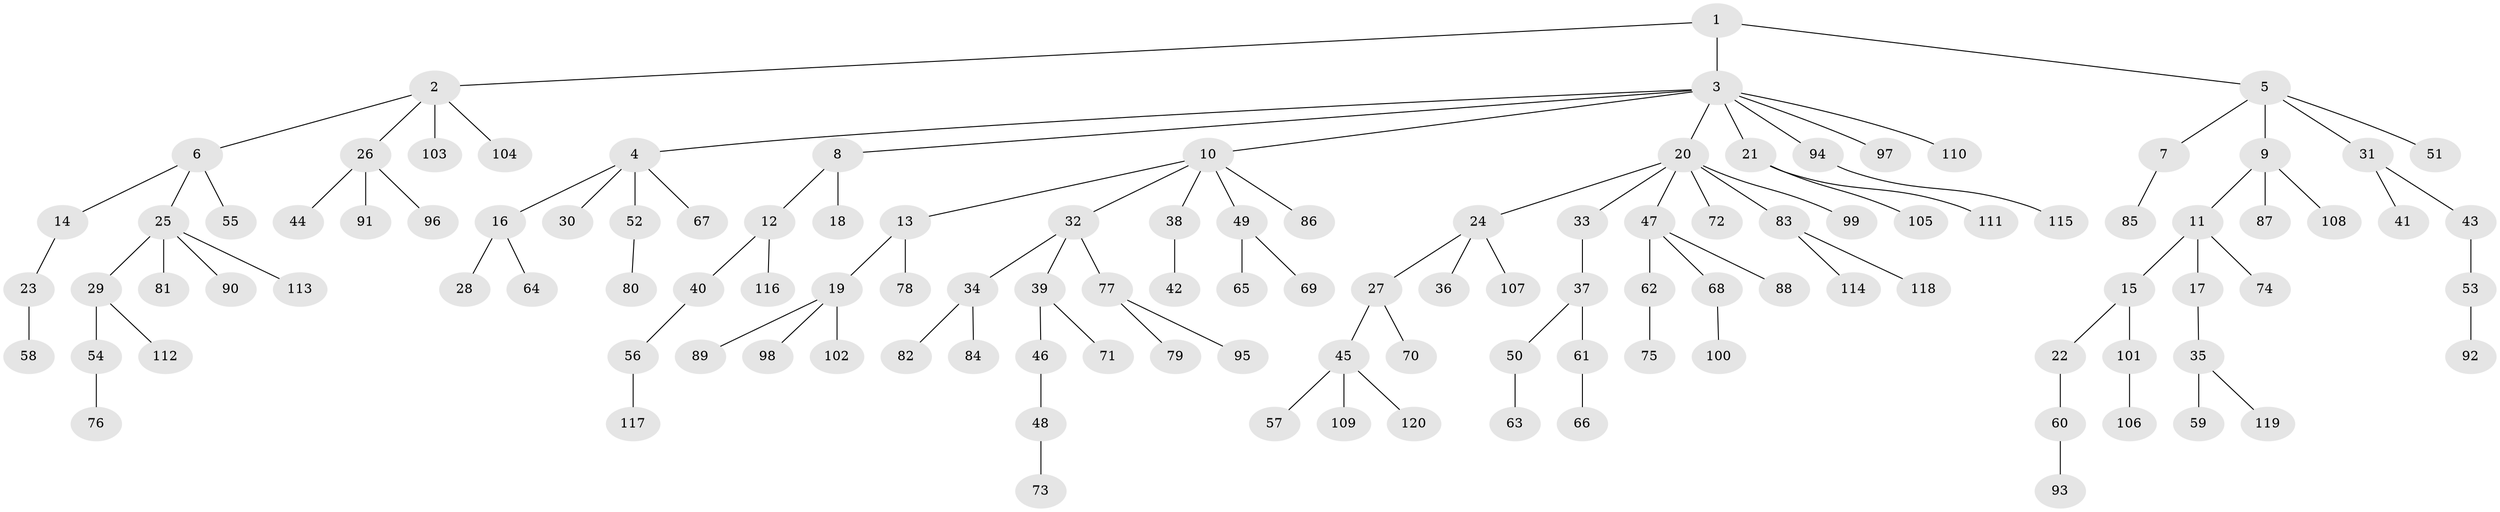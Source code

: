 // Generated by graph-tools (version 1.1) at 2025/26/03/09/25 03:26:30]
// undirected, 120 vertices, 119 edges
graph export_dot {
graph [start="1"]
  node [color=gray90,style=filled];
  1;
  2;
  3;
  4;
  5;
  6;
  7;
  8;
  9;
  10;
  11;
  12;
  13;
  14;
  15;
  16;
  17;
  18;
  19;
  20;
  21;
  22;
  23;
  24;
  25;
  26;
  27;
  28;
  29;
  30;
  31;
  32;
  33;
  34;
  35;
  36;
  37;
  38;
  39;
  40;
  41;
  42;
  43;
  44;
  45;
  46;
  47;
  48;
  49;
  50;
  51;
  52;
  53;
  54;
  55;
  56;
  57;
  58;
  59;
  60;
  61;
  62;
  63;
  64;
  65;
  66;
  67;
  68;
  69;
  70;
  71;
  72;
  73;
  74;
  75;
  76;
  77;
  78;
  79;
  80;
  81;
  82;
  83;
  84;
  85;
  86;
  87;
  88;
  89;
  90;
  91;
  92;
  93;
  94;
  95;
  96;
  97;
  98;
  99;
  100;
  101;
  102;
  103;
  104;
  105;
  106;
  107;
  108;
  109;
  110;
  111;
  112;
  113;
  114;
  115;
  116;
  117;
  118;
  119;
  120;
  1 -- 2;
  1 -- 3;
  1 -- 5;
  2 -- 6;
  2 -- 26;
  2 -- 103;
  2 -- 104;
  3 -- 4;
  3 -- 8;
  3 -- 10;
  3 -- 20;
  3 -- 21;
  3 -- 94;
  3 -- 97;
  3 -- 110;
  4 -- 16;
  4 -- 30;
  4 -- 52;
  4 -- 67;
  5 -- 7;
  5 -- 9;
  5 -- 31;
  5 -- 51;
  6 -- 14;
  6 -- 25;
  6 -- 55;
  7 -- 85;
  8 -- 12;
  8 -- 18;
  9 -- 11;
  9 -- 87;
  9 -- 108;
  10 -- 13;
  10 -- 32;
  10 -- 38;
  10 -- 49;
  10 -- 86;
  11 -- 15;
  11 -- 17;
  11 -- 74;
  12 -- 40;
  12 -- 116;
  13 -- 19;
  13 -- 78;
  14 -- 23;
  15 -- 22;
  15 -- 101;
  16 -- 28;
  16 -- 64;
  17 -- 35;
  19 -- 89;
  19 -- 98;
  19 -- 102;
  20 -- 24;
  20 -- 33;
  20 -- 47;
  20 -- 72;
  20 -- 83;
  20 -- 99;
  21 -- 105;
  21 -- 111;
  22 -- 60;
  23 -- 58;
  24 -- 27;
  24 -- 36;
  24 -- 107;
  25 -- 29;
  25 -- 81;
  25 -- 90;
  25 -- 113;
  26 -- 44;
  26 -- 91;
  26 -- 96;
  27 -- 45;
  27 -- 70;
  29 -- 54;
  29 -- 112;
  31 -- 41;
  31 -- 43;
  32 -- 34;
  32 -- 39;
  32 -- 77;
  33 -- 37;
  34 -- 82;
  34 -- 84;
  35 -- 59;
  35 -- 119;
  37 -- 50;
  37 -- 61;
  38 -- 42;
  39 -- 46;
  39 -- 71;
  40 -- 56;
  43 -- 53;
  45 -- 57;
  45 -- 109;
  45 -- 120;
  46 -- 48;
  47 -- 62;
  47 -- 68;
  47 -- 88;
  48 -- 73;
  49 -- 65;
  49 -- 69;
  50 -- 63;
  52 -- 80;
  53 -- 92;
  54 -- 76;
  56 -- 117;
  60 -- 93;
  61 -- 66;
  62 -- 75;
  68 -- 100;
  77 -- 79;
  77 -- 95;
  83 -- 114;
  83 -- 118;
  94 -- 115;
  101 -- 106;
}
